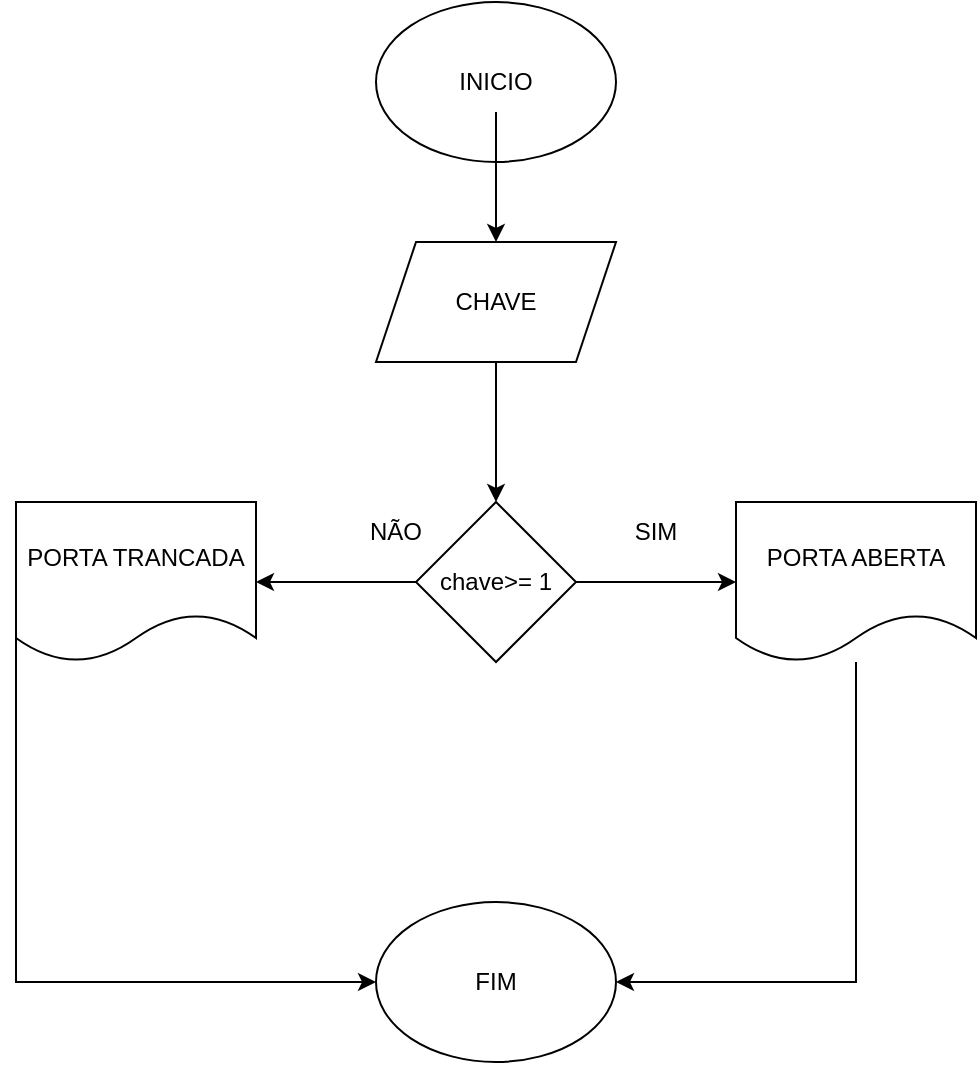 <mxfile version="23.1.7" type="github">
  <diagram name="Página-1" id="swygV5ZAWe-3CHeAnHyL">
    <mxGraphModel dx="1035" dy="553" grid="1" gridSize="10" guides="1" tooltips="1" connect="1" arrows="1" fold="1" page="1" pageScale="1" pageWidth="827" pageHeight="1169" math="0" shadow="0">
      <root>
        <mxCell id="0" />
        <mxCell id="1" parent="0" />
        <mxCell id="NjhvBw2BDwZh-z8d-Twq-1" value="" style="ellipse;whiteSpace=wrap;html=1;" vertex="1" parent="1">
          <mxGeometry x="320" y="10" width="120" height="80" as="geometry" />
        </mxCell>
        <mxCell id="NjhvBw2BDwZh-z8d-Twq-5" value="" style="edgeStyle=orthogonalEdgeStyle;rounded=0;orthogonalLoop=1;jettySize=auto;html=1;" edge="1" parent="1" source="NjhvBw2BDwZh-z8d-Twq-3" target="NjhvBw2BDwZh-z8d-Twq-4">
          <mxGeometry relative="1" as="geometry" />
        </mxCell>
        <mxCell id="NjhvBw2BDwZh-z8d-Twq-3" value="INICIO" style="text;strokeColor=none;align=center;fillColor=none;html=1;verticalAlign=middle;whiteSpace=wrap;rounded=0;" vertex="1" parent="1">
          <mxGeometry x="350" y="35" width="60" height="30" as="geometry" />
        </mxCell>
        <mxCell id="NjhvBw2BDwZh-z8d-Twq-7" value="" style="edgeStyle=orthogonalEdgeStyle;rounded=0;orthogonalLoop=1;jettySize=auto;html=1;" edge="1" parent="1" source="NjhvBw2BDwZh-z8d-Twq-4" target="NjhvBw2BDwZh-z8d-Twq-6">
          <mxGeometry relative="1" as="geometry" />
        </mxCell>
        <mxCell id="NjhvBw2BDwZh-z8d-Twq-4" value="CHAVE" style="shape=parallelogram;perimeter=parallelogramPerimeter;whiteSpace=wrap;html=1;fixedSize=1;" vertex="1" parent="1">
          <mxGeometry x="320" y="130" width="120" height="60" as="geometry" />
        </mxCell>
        <mxCell id="NjhvBw2BDwZh-z8d-Twq-12" value="" style="edgeStyle=orthogonalEdgeStyle;rounded=0;orthogonalLoop=1;jettySize=auto;html=1;" edge="1" parent="1" source="NjhvBw2BDwZh-z8d-Twq-6">
          <mxGeometry relative="1" as="geometry">
            <mxPoint x="260" y="300" as="targetPoint" />
          </mxGeometry>
        </mxCell>
        <mxCell id="NjhvBw2BDwZh-z8d-Twq-16" value="" style="edgeStyle=orthogonalEdgeStyle;rounded=0;orthogonalLoop=1;jettySize=auto;html=1;" edge="1" parent="1" source="NjhvBw2BDwZh-z8d-Twq-6" target="NjhvBw2BDwZh-z8d-Twq-13">
          <mxGeometry relative="1" as="geometry" />
        </mxCell>
        <mxCell id="NjhvBw2BDwZh-z8d-Twq-6" value="chave&amp;gt;= 1" style="rhombus;whiteSpace=wrap;html=1;" vertex="1" parent="1">
          <mxGeometry x="340" y="260" width="80" height="80" as="geometry" />
        </mxCell>
        <mxCell id="NjhvBw2BDwZh-z8d-Twq-10" value="SIM" style="text;strokeColor=none;align=center;fillColor=none;html=1;verticalAlign=middle;whiteSpace=wrap;rounded=0;" vertex="1" parent="1">
          <mxGeometry x="430" y="260" width="60" height="30" as="geometry" />
        </mxCell>
        <mxCell id="NjhvBw2BDwZh-z8d-Twq-33" style="edgeStyle=orthogonalEdgeStyle;rounded=0;orthogonalLoop=1;jettySize=auto;html=1;entryX=1;entryY=0.5;entryDx=0;entryDy=0;" edge="1" parent="1" source="NjhvBw2BDwZh-z8d-Twq-13" target="NjhvBw2BDwZh-z8d-Twq-20">
          <mxGeometry relative="1" as="geometry">
            <mxPoint x="560" y="520" as="targetPoint" />
            <Array as="points">
              <mxPoint x="560" y="500" />
            </Array>
          </mxGeometry>
        </mxCell>
        <mxCell id="NjhvBw2BDwZh-z8d-Twq-13" value="PORTA ABERTA" style="shape=document;whiteSpace=wrap;html=1;boundedLbl=1;" vertex="1" parent="1">
          <mxGeometry x="500" y="260" width="120" height="80" as="geometry" />
        </mxCell>
        <mxCell id="NjhvBw2BDwZh-z8d-Twq-17" value="PORTA TRANCADA" style="shape=document;whiteSpace=wrap;html=1;boundedLbl=1;" vertex="1" parent="1">
          <mxGeometry x="140" y="260" width="120" height="80" as="geometry" />
        </mxCell>
        <mxCell id="NjhvBw2BDwZh-z8d-Twq-18" value="NÃO" style="text;strokeColor=none;align=center;fillColor=none;html=1;verticalAlign=middle;whiteSpace=wrap;rounded=0;" vertex="1" parent="1">
          <mxGeometry x="300" y="260" width="60" height="30" as="geometry" />
        </mxCell>
        <mxCell id="NjhvBw2BDwZh-z8d-Twq-20" value="FIM" style="ellipse;whiteSpace=wrap;html=1;" vertex="1" parent="1">
          <mxGeometry x="320" y="460" width="120" height="80" as="geometry" />
        </mxCell>
        <mxCell id="NjhvBw2BDwZh-z8d-Twq-30" style="edgeStyle=orthogonalEdgeStyle;rounded=0;orthogonalLoop=1;jettySize=auto;html=1;entryX=0;entryY=0.625;entryDx=0;entryDy=0;entryPerimeter=0;" edge="1" parent="1">
          <mxGeometry relative="1" as="geometry">
            <mxPoint x="320" y="500" as="targetPoint" />
            <mxPoint x="140" y="320" as="sourcePoint" />
            <Array as="points">
              <mxPoint x="140" y="320" />
              <mxPoint x="140" y="500" />
            </Array>
          </mxGeometry>
        </mxCell>
      </root>
    </mxGraphModel>
  </diagram>
</mxfile>
